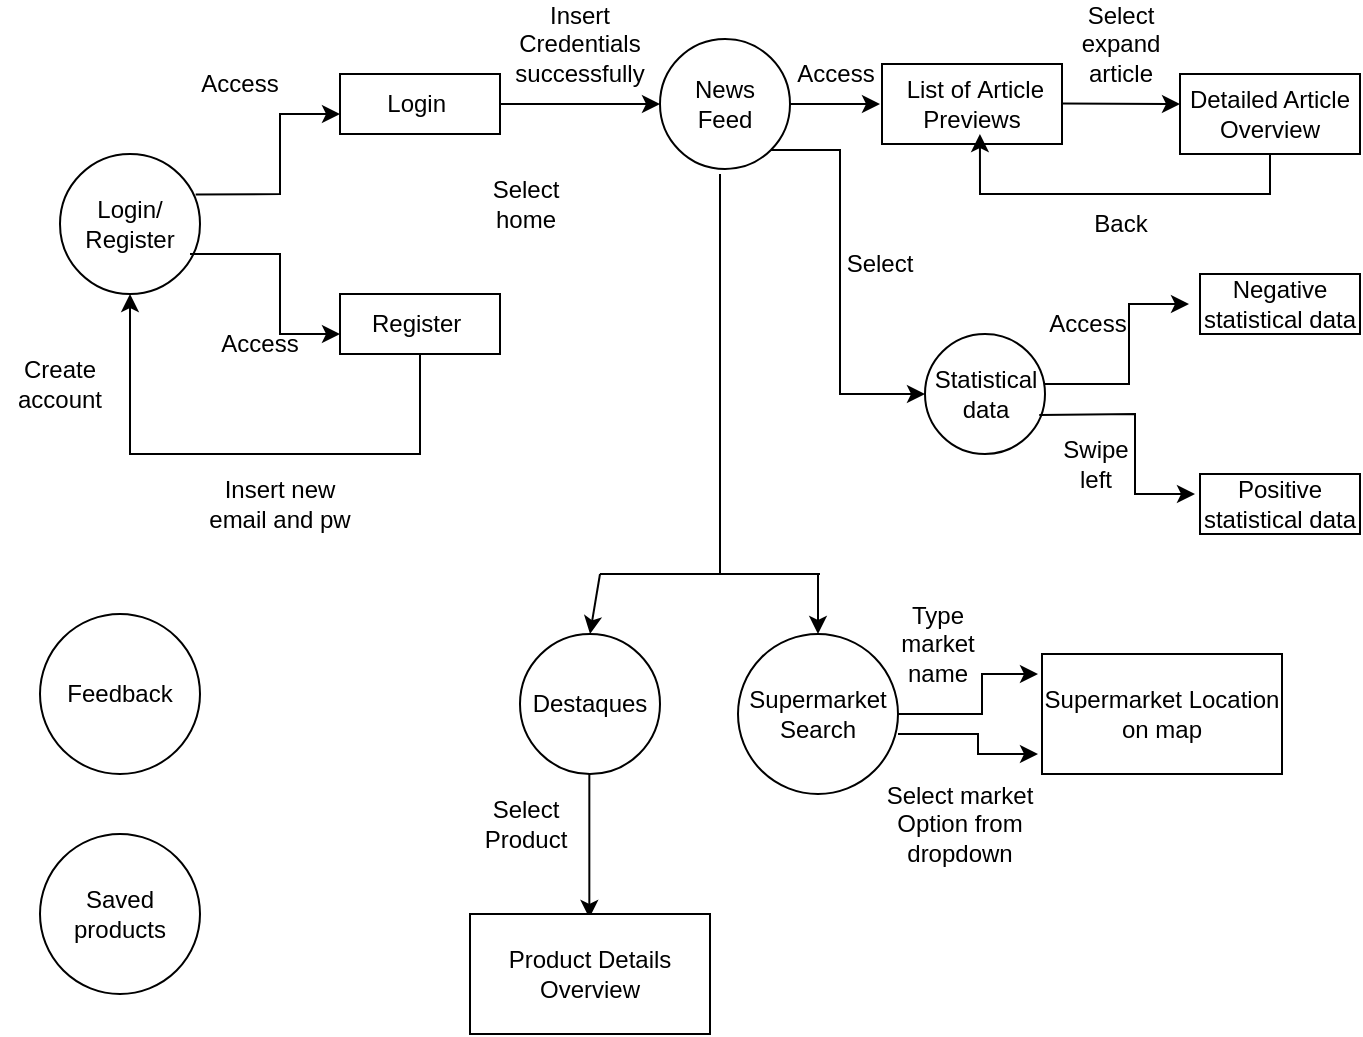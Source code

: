 <mxfile version="24.1.0" type="device">
  <diagram name="Page-1" id="UrwsnHVV_tJ78oB9pmvZ">
    <mxGraphModel dx="1499" dy="662" grid="1" gridSize="10" guides="1" tooltips="1" connect="1" arrows="1" fold="1" page="1" pageScale="1" pageWidth="827" pageHeight="1169" math="0" shadow="0">
      <root>
        <mxCell id="0" />
        <mxCell id="1" parent="0" />
        <mxCell id="sISirMlON-6PlXsTELaS-1" value="Login/&lt;div&gt;Register&lt;/div&gt;" style="ellipse;whiteSpace=wrap;html=1;aspect=fixed;" parent="1" vertex="1">
          <mxGeometry x="30" y="100" width="70" height="70" as="geometry" />
        </mxCell>
        <mxCell id="sISirMlON-6PlXsTELaS-2" value="Supermarket Search" style="ellipse;whiteSpace=wrap;html=1;aspect=fixed;" parent="1" vertex="1">
          <mxGeometry x="369.0" y="340" width="80" height="80" as="geometry" />
        </mxCell>
        <mxCell id="sISirMlON-6PlXsTELaS-3" value="News&lt;div&gt;Feed&lt;/div&gt;" style="ellipse;whiteSpace=wrap;html=1;aspect=fixed;" parent="1" vertex="1">
          <mxGeometry x="330" y="42.5" width="65" height="65" as="geometry" />
        </mxCell>
        <mxCell id="sISirMlON-6PlXsTELaS-4" value="Destaques" style="ellipse;whiteSpace=wrap;html=1;aspect=fixed;" parent="1" vertex="1">
          <mxGeometry x="260" y="340" width="70" height="70" as="geometry" />
        </mxCell>
        <mxCell id="sISirMlON-6PlXsTELaS-5" value="" style="endArrow=classic;html=1;rounded=0;exitX=0.969;exitY=0.29;exitDx=0;exitDy=0;exitPerimeter=0;" parent="1" source="sISirMlON-6PlXsTELaS-1" edge="1">
          <mxGeometry width="50" height="50" relative="1" as="geometry">
            <mxPoint x="350" y="370" as="sourcePoint" />
            <mxPoint x="170" y="80" as="targetPoint" />
            <Array as="points">
              <mxPoint x="140" y="120" />
              <mxPoint x="140" y="80" />
            </Array>
          </mxGeometry>
        </mxCell>
        <mxCell id="sISirMlON-6PlXsTELaS-6" value="" style="endArrow=classic;html=1;rounded=0;" parent="1" edge="1">
          <mxGeometry width="50" height="50" relative="1" as="geometry">
            <mxPoint x="95" y="150" as="sourcePoint" />
            <mxPoint x="170" y="190" as="targetPoint" />
            <Array as="points">
              <mxPoint x="140" y="150" />
              <mxPoint x="140" y="190" />
            </Array>
          </mxGeometry>
        </mxCell>
        <mxCell id="sISirMlON-6PlXsTELaS-8" value="Access" style="text;html=1;align=center;verticalAlign=middle;whiteSpace=wrap;rounded=0;" parent="1" vertex="1">
          <mxGeometry x="100" y="180" width="60" height="30" as="geometry" />
        </mxCell>
        <mxCell id="sISirMlON-6PlXsTELaS-9" value="Insert Credentials&lt;div&gt;successfully&lt;/div&gt;" style="text;html=1;align=center;verticalAlign=middle;whiteSpace=wrap;rounded=0;" parent="1" vertex="1">
          <mxGeometry x="260" y="30" width="60" height="30" as="geometry" />
        </mxCell>
        <mxCell id="sISirMlON-6PlXsTELaS-10" value="Login&amp;nbsp;" style="rounded=0;whiteSpace=wrap;html=1;" parent="1" vertex="1">
          <mxGeometry x="170" y="60" width="80" height="30" as="geometry" />
        </mxCell>
        <mxCell id="sISirMlON-6PlXsTELaS-11" value="Register&amp;nbsp;" style="rounded=0;whiteSpace=wrap;html=1;" parent="1" vertex="1">
          <mxGeometry x="170" y="170" width="80" height="30" as="geometry" />
        </mxCell>
        <mxCell id="sISirMlON-6PlXsTELaS-12" value="Access" style="text;html=1;align=center;verticalAlign=middle;whiteSpace=wrap;rounded=0;" parent="1" vertex="1">
          <mxGeometry x="90" y="50" width="60" height="30" as="geometry" />
        </mxCell>
        <mxCell id="sISirMlON-6PlXsTELaS-13" value="" style="endArrow=classic;html=1;rounded=0;exitX=1;exitY=0.5;exitDx=0;exitDy=0;" parent="1" source="sISirMlON-6PlXsTELaS-10" edge="1">
          <mxGeometry width="50" height="50" relative="1" as="geometry">
            <mxPoint x="220" y="190" as="sourcePoint" />
            <mxPoint x="330" y="75" as="targetPoint" />
          </mxGeometry>
        </mxCell>
        <mxCell id="sISirMlON-6PlXsTELaS-14" value="" style="endArrow=classic;html=1;rounded=0;exitX=0.5;exitY=1;exitDx=0;exitDy=0;entryX=0.5;entryY=1;entryDx=0;entryDy=0;" parent="1" source="sISirMlON-6PlXsTELaS-11" target="sISirMlON-6PlXsTELaS-1" edge="1">
          <mxGeometry width="50" height="50" relative="1" as="geometry">
            <mxPoint x="220" y="190" as="sourcePoint" />
            <mxPoint x="50" y="250" as="targetPoint" />
            <Array as="points">
              <mxPoint x="210" y="250" />
              <mxPoint x="65" y="250" />
            </Array>
          </mxGeometry>
        </mxCell>
        <mxCell id="sISirMlON-6PlXsTELaS-15" value="Insert new email and pw" style="text;html=1;align=center;verticalAlign=middle;whiteSpace=wrap;rounded=0;" parent="1" vertex="1">
          <mxGeometry x="100" y="260" width="80" height="30" as="geometry" />
        </mxCell>
        <mxCell id="sISirMlON-6PlXsTELaS-16" value="Create account" style="text;html=1;align=center;verticalAlign=middle;whiteSpace=wrap;rounded=0;" parent="1" vertex="1">
          <mxGeometry y="200" width="60" height="30" as="geometry" />
        </mxCell>
        <mxCell id="sISirMlON-6PlXsTELaS-17" value="" style="endArrow=classic;html=1;rounded=0;exitX=1;exitY=0.5;exitDx=0;exitDy=0;" parent="1" source="sISirMlON-6PlXsTELaS-3" edge="1">
          <mxGeometry width="50" height="50" relative="1" as="geometry">
            <mxPoint x="400" y="75" as="sourcePoint" />
            <mxPoint x="440" y="75" as="targetPoint" />
          </mxGeometry>
        </mxCell>
        <mxCell id="sISirMlON-6PlXsTELaS-18" value="Access" style="text;html=1;align=center;verticalAlign=middle;whiteSpace=wrap;rounded=0;" parent="1" vertex="1">
          <mxGeometry x="395" y="55" width="46" height="10" as="geometry" />
        </mxCell>
        <mxCell id="sISirMlON-6PlXsTELaS-21" value="" style="endArrow=classic;html=1;rounded=0;exitX=1;exitY=0.5;exitDx=0;exitDy=0;" parent="1" edge="1">
          <mxGeometry width="50" height="50" relative="1" as="geometry">
            <mxPoint x="531" y="74.71" as="sourcePoint" />
            <mxPoint x="590" y="75" as="targetPoint" />
          </mxGeometry>
        </mxCell>
        <mxCell id="sISirMlON-6PlXsTELaS-22" value="Select expand&lt;div&gt;article&lt;/div&gt;" style="text;html=1;align=center;verticalAlign=middle;whiteSpace=wrap;rounded=0;" parent="1" vertex="1">
          <mxGeometry x="526" y="40" width="69" height="10" as="geometry" />
        </mxCell>
        <mxCell id="sISirMlON-6PlXsTELaS-24" value="&lt;span style=&quot;text-align: left;&quot;&gt;&amp;nbsp;List of&amp;nbsp;&lt;/span&gt;&lt;span style=&quot;text-align: left;&quot;&gt;Article Previews&lt;/span&gt;" style="rounded=0;whiteSpace=wrap;html=1;" parent="1" vertex="1">
          <mxGeometry x="441" y="55" width="90" height="40" as="geometry" />
        </mxCell>
        <mxCell id="sISirMlON-6PlXsTELaS-25" value="Detailed Article Overview" style="rounded=0;whiteSpace=wrap;html=1;" parent="1" vertex="1">
          <mxGeometry x="590" y="60" width="90" height="40" as="geometry" />
        </mxCell>
        <mxCell id="sISirMlON-6PlXsTELaS-26" value="" style="endArrow=classic;html=1;rounded=0;exitX=0.5;exitY=1;exitDx=0;exitDy=0;entryX=0.544;entryY=0.875;entryDx=0;entryDy=0;entryPerimeter=0;" parent="1" source="sISirMlON-6PlXsTELaS-25" target="sISirMlON-6PlXsTELaS-24" edge="1">
          <mxGeometry width="50" height="50" relative="1" as="geometry">
            <mxPoint x="520" y="170" as="sourcePoint" />
            <mxPoint x="590" y="150" as="targetPoint" />
            <Array as="points">
              <mxPoint x="635" y="120" />
              <mxPoint x="490" y="120" />
            </Array>
          </mxGeometry>
        </mxCell>
        <mxCell id="sISirMlON-6PlXsTELaS-27" value="Back" style="text;html=1;align=center;verticalAlign=middle;whiteSpace=wrap;rounded=0;" parent="1" vertex="1">
          <mxGeometry x="531" y="130" width="59" height="10" as="geometry" />
        </mxCell>
        <mxCell id="sISirMlON-6PlXsTELaS-28" value="Statistical data" style="ellipse;whiteSpace=wrap;html=1;aspect=fixed;" parent="1" vertex="1">
          <mxGeometry x="462.5" y="190" width="60" height="60" as="geometry" />
        </mxCell>
        <mxCell id="sISirMlON-6PlXsTELaS-29" value="Feedback" style="ellipse;whiteSpace=wrap;html=1;aspect=fixed;" parent="1" vertex="1">
          <mxGeometry x="20" y="330" width="80" height="80" as="geometry" />
        </mxCell>
        <mxCell id="sISirMlON-6PlXsTELaS-30" value="Saved products" style="ellipse;whiteSpace=wrap;html=1;aspect=fixed;" parent="1" vertex="1">
          <mxGeometry x="20" y="440" width="80" height="80" as="geometry" />
        </mxCell>
        <mxCell id="sISirMlON-6PlXsTELaS-31" value="" style="endArrow=classic;html=1;rounded=0;exitX=1;exitY=1;exitDx=0;exitDy=0;" parent="1" source="sISirMlON-6PlXsTELaS-3" target="sISirMlON-6PlXsTELaS-28" edge="1">
          <mxGeometry width="50" height="50" relative="1" as="geometry">
            <mxPoint x="420" y="100" as="sourcePoint" />
            <mxPoint x="530" y="120" as="targetPoint" />
            <Array as="points">
              <mxPoint x="420" y="98" />
              <mxPoint x="420" y="220" />
            </Array>
          </mxGeometry>
        </mxCell>
        <mxCell id="sISirMlON-6PlXsTELaS-32" value="Select" style="text;html=1;align=center;verticalAlign=middle;whiteSpace=wrap;rounded=0;" parent="1" vertex="1">
          <mxGeometry x="416.5" y="150" width="46" height="10" as="geometry" />
        </mxCell>
        <mxCell id="sISirMlON-6PlXsTELaS-35" value="" style="endArrow=classic;html=1;rounded=0;exitX=0.969;exitY=0.29;exitDx=0;exitDy=0;exitPerimeter=0;" parent="1" edge="1">
          <mxGeometry width="50" height="50" relative="1" as="geometry">
            <mxPoint x="522.5" y="215" as="sourcePoint" />
            <mxPoint x="594.5" y="175" as="targetPoint" />
            <Array as="points">
              <mxPoint x="564.5" y="215" />
              <mxPoint x="564.5" y="175" />
            </Array>
          </mxGeometry>
        </mxCell>
        <mxCell id="sISirMlON-6PlXsTELaS-36" value="" style="endArrow=classic;html=1;rounded=0;exitX=0.952;exitY=0.674;exitDx=0;exitDy=0;exitPerimeter=0;" parent="1" source="sISirMlON-6PlXsTELaS-28" edge="1">
          <mxGeometry width="50" height="50" relative="1" as="geometry">
            <mxPoint x="522.5" y="230" as="sourcePoint" />
            <mxPoint x="597.5" y="270" as="targetPoint" />
            <Array as="points">
              <mxPoint x="567.5" y="230" />
              <mxPoint x="567.5" y="270" />
            </Array>
          </mxGeometry>
        </mxCell>
        <mxCell id="sISirMlON-6PlXsTELaS-37" value="Access" style="text;html=1;align=center;verticalAlign=middle;whiteSpace=wrap;rounded=0;" parent="1" vertex="1">
          <mxGeometry x="521" y="180" width="46" height="10" as="geometry" />
        </mxCell>
        <mxCell id="sISirMlON-6PlXsTELaS-38" value="Negative statistical data" style="rounded=0;whiteSpace=wrap;html=1;" parent="1" vertex="1">
          <mxGeometry x="600" y="160" width="80" height="30" as="geometry" />
        </mxCell>
        <mxCell id="sISirMlON-6PlXsTELaS-39" value="Positive statistical data" style="rounded=0;whiteSpace=wrap;html=1;" parent="1" vertex="1">
          <mxGeometry x="600" y="260" width="80" height="30" as="geometry" />
        </mxCell>
        <mxCell id="sISirMlON-6PlXsTELaS-40" value="Swipe left" style="text;html=1;align=center;verticalAlign=middle;whiteSpace=wrap;rounded=0;" parent="1" vertex="1">
          <mxGeometry x="525" y="250" width="46" height="10" as="geometry" />
        </mxCell>
        <mxCell id="sISirMlON-6PlXsTELaS-41" value="" style="endArrow=classic;html=1;rounded=0;entryX=0.5;entryY=0;entryDx=0;entryDy=0;" parent="1" target="sISirMlON-6PlXsTELaS-2" edge="1">
          <mxGeometry width="50" height="50" relative="1" as="geometry">
            <mxPoint x="409" y="310" as="sourcePoint" />
            <mxPoint x="336.66" y="310" as="targetPoint" />
            <Array as="points" />
          </mxGeometry>
        </mxCell>
        <mxCell id="sISirMlON-6PlXsTELaS-42" value="Select&lt;div&gt;home&lt;/div&gt;" style="text;html=1;align=center;verticalAlign=middle;whiteSpace=wrap;rounded=0;" parent="1" vertex="1">
          <mxGeometry x="240" y="120" width="46" height="10" as="geometry" />
        </mxCell>
        <mxCell id="sISirMlON-6PlXsTELaS-44" value="" style="endArrow=classic;html=1;rounded=0;exitX=0.969;exitY=0.29;exitDx=0;exitDy=0;exitPerimeter=0;" parent="1" edge="1">
          <mxGeometry width="50" height="50" relative="1" as="geometry">
            <mxPoint x="449.0" y="380" as="sourcePoint" />
            <mxPoint x="519" y="360" as="targetPoint" />
            <Array as="points">
              <mxPoint x="491.0" y="380" />
              <mxPoint x="491.0" y="360" />
            </Array>
          </mxGeometry>
        </mxCell>
        <mxCell id="sISirMlON-6PlXsTELaS-45" value="" style="endArrow=classic;html=1;rounded=0;exitX=0.952;exitY=0.674;exitDx=0;exitDy=0;exitPerimeter=0;" parent="1" edge="1">
          <mxGeometry width="50" height="50" relative="1" as="geometry">
            <mxPoint x="449.0" y="390" as="sourcePoint" />
            <mxPoint x="519" y="400" as="targetPoint" />
            <Array as="points">
              <mxPoint x="489.0" y="390" />
              <mxPoint x="489.0" y="400" />
              <mxPoint x="499.0" y="400" />
            </Array>
          </mxGeometry>
        </mxCell>
        <mxCell id="sISirMlON-6PlXsTELaS-46" value="Type market name" style="text;html=1;align=center;verticalAlign=middle;whiteSpace=wrap;rounded=0;" parent="1" vertex="1">
          <mxGeometry x="439.0" y="330" width="60" height="30" as="geometry" />
        </mxCell>
        <mxCell id="sISirMlON-6PlXsTELaS-47" value="Select market Option from dropdown" style="text;html=1;align=center;verticalAlign=middle;whiteSpace=wrap;rounded=0;" parent="1" vertex="1">
          <mxGeometry x="439.0" y="410" width="82" height="50" as="geometry" />
        </mxCell>
        <mxCell id="sISirMlON-6PlXsTELaS-48" value="" style="endArrow=classic;html=1;rounded=0;entryX=0.5;entryY=0;entryDx=0;entryDy=0;exitX=0.5;exitY=1;exitDx=0;exitDy=0;" parent="1" edge="1">
          <mxGeometry width="50" height="50" relative="1" as="geometry">
            <mxPoint x="294.67" y="410" as="sourcePoint" />
            <mxPoint x="294.67" y="482" as="targetPoint" />
          </mxGeometry>
        </mxCell>
        <mxCell id="sISirMlON-6PlXsTELaS-49" value="" style="endArrow=classic;html=1;rounded=0;entryX=0.5;entryY=0;entryDx=0;entryDy=0;" parent="1" target="sISirMlON-6PlXsTELaS-4" edge="1">
          <mxGeometry width="50" height="50" relative="1" as="geometry">
            <mxPoint x="300" y="310" as="sourcePoint" />
            <mxPoint x="273.236" y="340.544" as="targetPoint" />
          </mxGeometry>
        </mxCell>
        <mxCell id="sISirMlON-6PlXsTELaS-50" value="Select Product" style="text;html=1;align=center;verticalAlign=middle;whiteSpace=wrap;rounded=0;" parent="1" vertex="1">
          <mxGeometry x="240.0" y="430" width="46" height="10" as="geometry" />
        </mxCell>
        <mxCell id="sISirMlON-6PlXsTELaS-51" value="Product Details Overview" style="rounded=0;whiteSpace=wrap;html=1;" parent="1" vertex="1">
          <mxGeometry x="235" y="480" width="120" height="60" as="geometry" />
        </mxCell>
        <mxCell id="sISirMlON-6PlXsTELaS-53" value="" style="endArrow=none;html=1;rounded=0;" parent="1" edge="1">
          <mxGeometry width="50" height="50" relative="1" as="geometry">
            <mxPoint x="300.0" y="310" as="sourcePoint" />
            <mxPoint x="410" y="310" as="targetPoint" />
          </mxGeometry>
        </mxCell>
        <mxCell id="sISirMlON-6PlXsTELaS-54" value="" style="endArrow=none;html=1;rounded=0;" parent="1" edge="1">
          <mxGeometry width="50" height="50" relative="1" as="geometry">
            <mxPoint x="360" y="110" as="sourcePoint" />
            <mxPoint x="360" y="310" as="targetPoint" />
          </mxGeometry>
        </mxCell>
        <mxCell id="sISirMlON-6PlXsTELaS-55" value="Supermarket Location on map" style="rounded=0;whiteSpace=wrap;html=1;" parent="1" vertex="1">
          <mxGeometry x="521" y="350" width="120" height="60" as="geometry" />
        </mxCell>
      </root>
    </mxGraphModel>
  </diagram>
</mxfile>
